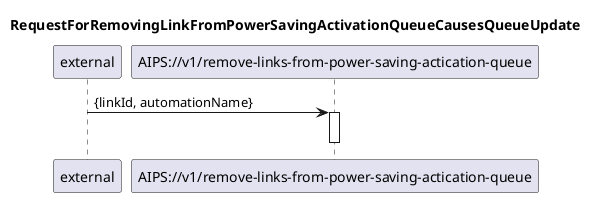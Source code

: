 @startuml 401_removeLinkFromPowerSavingActivationQueue
skinparam responseMessageBelowArrow true

title
RequestForRemovingLinkFromPowerSavingActivationQueueCausesQueueUpdate
end title

participant "external" as requestor
participant "AIPS://v1/remove-links-from-power-saving-actication-queue" as removeFromQueue

requestor -> removeFromQueue: {linkId, automationName}
activate removeFromQueue

deactivate removeFromQueue

@enduml